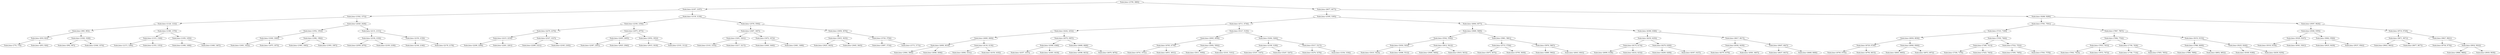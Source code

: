 digraph G{
752684363 [label="Node{data=[3799, 3880]}"]
752684363 -> 2123444693
2123444693 [label="Node{data=[2187, 2187]}"]
2123444693 -> 773662650
773662650 [label="Node{data=[1502, 1572]}"]
773662650 -> 1641415002
1641415002 [label="Node{data=[1126, 1232]}"]
1641415002 -> 623247230
623247230 [label="Node{data=[965, 965]}"]
623247230 -> 1380806038
1380806038 [label="Node{data=[818, 822]}"]
1380806038 -> 355115154
355115154 [label="Node{data=[770, 770]}"]
1380806038 -> 1151844284
1151844284 [label="Node{data=[853, 926]}"]
623247230 -> 1324578393
1324578393 [label="Node{data=[1028, 1028]}"]
1324578393 -> 2003534796
2003534796 [label="Node{data=[992, 997]}"]
1324578393 -> 931496835
931496835 [label="Node{data=[1046, 1074]}"]
1641415002 -> 1311146128
1311146128 [label="Node{data=[1360, 1370]}"]
1311146128 -> 464676531
464676531 [label="Node{data=[1315, 1326]}"]
464676531 -> 812446698
812446698 [label="Node{data=[1273, 1284]}"]
464676531 -> 737077247
737077247 [label="Node{data=[1353, 1353]}"]
1311146128 -> 1362546706
1362546706 [label="Node{data=[1450, 1450]}"]
1362546706 -> 1496949625
1496949625 [label="Node{data=[1408, 1408]}"]
1362546706 -> 236840983
236840983 [label="Node{data=[1460, 1467]}"]
773662650 -> 1376790324
1376790324 [label="Node{data=[2028, 2028]}"]
1376790324 -> 893504292
893504292 [label="Node{data=[1952, 1952]}"]
893504292 -> 561480862
561480862 [label="Node{data=[1640, 1640]}"]
561480862 -> 1087081975
1087081975 [label="Node{data=[1601, 1622]}"]
561480862 -> 330382173
330382173 [label="Node{data=[1875, 1875]}"]
893504292 -> 680712932
680712932 [label="Node{data=[1982, 1982]}"]
680712932 -> 895281180
895281180 [label="Node{data=[1965, 1965]}"]
680712932 -> 694452085
694452085 [label="Node{data=[1993, 1997]}"]
1376790324 -> 857068247
857068247 [label="Node{data=[2131, 2131]}"]
857068247 -> 225344427
225344427 [label="Node{data=[2104, 2104]}"]
225344427 -> 1604353554
1604353554 [label="Node{data=[2058, 2070]}"]
225344427 -> 1437941060
1437941060 [label="Node{data=[2109, 2109]}"]
857068247 -> 1210830415
1210830415 [label="Node{data=[2150, 2150]}"]
1210830415 -> 912672706
912672706 [label="Node{data=[2146, 2146]}"]
1210830415 -> 1785397234
1785397234 [label="Node{data=[2178, 2178]}"]
2123444693 -> 373928166
373928166 [label="Node{data=[3139, 3139]}"]
373928166 -> 8805846
8805846 [label="Node{data=[2356, 2356]}"]
8805846 -> 81412691
81412691 [label="Node{data=[2270, 2270]}"]
81412691 -> 963815509
963815509 [label="Node{data=[2215, 2234]}"]
963815509 -> 1659367709
1659367709 [label="Node{data=[2206, 2206]}"]
963815509 -> 1346201722
1346201722 [label="Node{data=[2261, 2261]}"]
81412691 -> 111374580
111374580 [label="Node{data=[2327, 2327]}"]
111374580 -> 717176949
717176949 [label="Node{data=[2289, 2321]}"]
111374580 -> 1997353766
1997353766 [label="Node{data=[2345, 2345]}"]
8805846 -> 1288235781
1288235781 [label="Node{data=[2975, 2975]}"]
1288235781 -> 1374754488
1374754488 [label="Node{data=[2405, 2405]}"]
1374754488 -> 27084827
27084827 [label="Node{data=[2387, 2387]}"]
1374754488 -> 530042637
530042637 [label="Node{data=[2925, 2946]}"]
1288235781 -> 336371513
336371513 [label="Node{data=[3052, 3052]}"]
336371513 -> 1301352406
1301352406 [label="Node{data=[3015, 3018]}"]
336371513 -> 640113647
640113647 [label="Node{data=[3101, 3112]}"]
373928166 -> 124323713
124323713 [label="Node{data=[3578, 3594]}"]
124323713 -> 2011997442
2011997442 [label="Node{data=[3407, 3407]}"]
2011997442 -> 843512726
843512726 [label="Node{data=[3201, 3201]}"]
843512726 -> 773989906
773989906 [label="Node{data=[3143, 3143]}"]
843512726 -> 1631086936
1631086936 [label="Node{data=[3217, 3217]}"]
2011997442 -> 1944978632
1944978632 [label="Node{data=[3472, 3472]}"]
1944978632 -> 1987169128
1987169128 [label="Node{data=[3440, 3440]}"]
1944978632 -> 1239183618
1239183618 [label="Node{data=[3481, 3498]}"]
124323713 -> 1804379080
1804379080 [label="Node{data=[3658, 3676]}"]
1804379080 -> 1757880885
1757880885 [label="Node{data=[3635, 3635]}"]
1757880885 -> 278240974
278240974 [label="Node{data=[3625, 3625]}"]
1757880885 -> 980138431
980138431 [label="Node{data=[3645, 3645]}"]
1804379080 -> 888655833
888655833 [label="Node{data=[3720, 3756]}"]
888655833 -> 1710265848
1710265848 [label="Node{data=[3697, 3716]}"]
888655833 -> 1504642150
1504642150 [label="Node{data=[3775, 3775]}"]
752684363 -> 1047460013
1047460013 [label="Node{data=[6677, 6677]}"]
1047460013 -> 879583678
879583678 [label="Node{data=[5395, 5395]}"]
879583678 -> 1431530910
1431530910 [label="Node{data=[4711, 4730]}"]
1431530910 -> 1954471782
1954471782 [label="Node{data=[4242, 4252]}"]
1954471782 -> 1025309396
1025309396 [label="Node{data=[4069, 4069]}"]
1025309396 -> 1646464088
1646464088 [label="Node{data=[4000, 4019]}"]
1646464088 -> 752001567
752001567 [label="Node{data=[3904, 3904]}"]
1646464088 -> 777379084
777379084 [label="Node{data=[4046, 4046]}"]
1025309396 -> 1950701640
1950701640 [label="Node{data=[4130, 4130]}"]
1950701640 -> 243194708
243194708 [label="Node{data=[4084, 4101]}"]
1950701640 -> 931480286
931480286 [label="Node{data=[4150, 4183]}"]
1954471782 -> 926434463
926434463 [label="Node{data=[4570, 4587]}"]
926434463 -> 1776409896
1776409896 [label="Node{data=[4368, 4368]}"]
1776409896 -> 297602875
297602875 [label="Node{data=[4357, 4357]}"]
1776409896 -> 204684384
204684384 [label="Node{data=[4383, 4418]}"]
926434463 -> 2044366277
2044366277 [label="Node{data=[4668, 4668]}"]
2044366277 -> 515184459
515184459 [label="Node{data=[4598, 4633]}"]
2044366277 -> 1728579441
1728579441 [label="Node{data=[4676, 4676]}"]
1431530910 -> 1926096844
1926096844 [label="Node{data=[5127, 5145]}"]
1926096844 -> 1607792885
1607792885 [label="Node{data=[4945, 4958]}"]
1607792885 -> 1768792843
1768792843 [label="Node{data=[4765, 4778]}"]
1768792843 -> 1316557528
1316557528 [label="Node{data=[4741, 4741]}"]
1768792843 -> 1402433372
1402433372 [label="Node{data=[4931, 4931]}"]
1607792885 -> 737945227
737945227 [label="Node{data=[5092, 5092]}"]
737945227 -> 797814020
797814020 [label="Node{data=[5011, 5056]}"]
737945227 -> 702846463
702846463 [label="Node{data=[5101, 5101]}"]
1926096844 -> 1105322512
1105322512 [label="Node{data=[5264, 5264]}"]
1105322512 -> 199449817
199449817 [label="Node{data=[5199, 5199]}"]
199449817 -> 1229202732
1229202732 [label="Node{data=[5167, 5167]}"]
199449817 -> 1149377174
1149377174 [label="Node{data=[5247, 5247]}"]
1105322512 -> 171802996
171802996 [label="Node{data=[5317, 5317]}"]
171802996 -> 464064894
464064894 [label="Node{data=[5276, 5276]}"]
171802996 -> 1932274274
1932274274 [label="Node{data=[5356, 5356]}"]
879583678 -> 657381435
657381435 [label="Node{data=[6064, 6077]}"]
657381435 -> 1107217291
1107217291 [label="Node{data=[5669, 5669]}"]
1107217291 -> 302977067
302977067 [label="Node{data=[5542, 5542]}"]
302977067 -> 6444850
6444850 [label="Node{data=[5454, 5454]}"]
6444850 -> 1373419525
1373419525 [label="Node{data=[5410, 5423]}"]
6444850 -> 1716093734
1716093734 [label="Node{data=[5496, 5512]}"]
302977067 -> 212683148
212683148 [label="Node{data=[5612, 5612]}"]
212683148 -> 509891820
509891820 [label="Node{data=[5600, 5600]}"]
212683148 -> 718068661
718068661 [label="Node{data=[5633, 5633]}"]
1107217291 -> 11939193
11939193 [label="Node{data=[5861, 5861]}"]
11939193 -> 1714550218
1714550218 [label="Node{data=[5715, 5756]}"]
1714550218 -> 1523457748
1523457748 [label="Node{data=[5675, 5675]}"]
1714550218 -> 370370379
370370379 [label="Node{data=[5795, 5839]}"]
11939193 -> 671046933
671046933 [label="Node{data=[5976, 5987]}"]
671046933 -> 1309238149
1309238149 [label="Node{data=[5889, 5902]}"]
671046933 -> 1687940142
1687940142 [label="Node{data=[6043, 6043]}"]
657381435 -> 1765795529
1765795529 [label="Node{data=[6368, 6368]}"]
1765795529 -> 888473870
888473870 [label="Node{data=[6250, 6250]}"]
888473870 -> 837108062
837108062 [label="Node{data=[6174, 6174]}"]
837108062 -> 170144208
170144208 [label="Node{data=[6099, 6148]}"]
837108062 -> 482052083
482052083 [label="Node{data=[6232, 6232]}"]
888473870 -> 1720339
1720339 [label="Node{data=[6279, 6300]}"]
1720339 -> 460201727
460201727 [label="Node{data=[6269, 6269]}"]
1720339 -> 812586739
812586739 [label="Node{data=[6307, 6327]}"]
1765795529 -> 1881901842
1881901842 [label="Node{data=[6617, 6617]}"]
1881901842 -> 585324508
585324508 [label="Node{data=[6392, 6439]}"]
585324508 -> 1234250905
1234250905 [label="Node{data=[6379, 6379]}"]
585324508 -> 16868310
16868310 [label="Node{data=[6581, 6607]}"]
1881901842 -> 769530879
769530879 [label="Node{data=[6647, 6647]}"]
769530879 -> 364639279
364639279 [label="Node{data=[6637, 6637]}"]
769530879 -> 1427040229
1427040229 [label="Node{data=[6668, 6668]}"]
1047460013 -> 1604002113
1604002113 [label="Node{data=[9288, 9289]}"]
1604002113 -> 38262958
38262958 [label="Node{data=[7591, 7591]}"]
38262958 -> 1217875525
1217875525 [label="Node{data=[7333, 7349]}"]
1217875525 -> 1787079037
1787079037 [label="Node{data=[6836, 6836]}"]
1787079037 -> 1813187653
1813187653 [label="Node{data=[6729, 6729]}"]
1813187653 -> 1353530305
1353530305 [label="Node{data=[6700, 6705]}"]
1813187653 -> 574268151
574268151 [label="Node{data=[6794, 6815]}"]
1787079037 -> 1832532108
1832532108 [label="Node{data=[6940, 6940]}"]
1832532108 -> 423583818
423583818 [label="Node{data=[6845, 6845]}"]
1832532108 -> 552936351
552936351 [label="Node{data=[6972, 6972]}"]
1217875525 -> 1471086700
1471086700 [label="Node{data=[7450, 7464]}"]
1471086700 -> 1810742349
1810742349 [label="Node{data=[7389, 7413]}"]
1810742349 -> 154319946
154319946 [label="Node{data=[7356, 7376]}"]
1810742349 -> 13803304
13803304 [label="Node{data=[7425, 7443]}"]
1471086700 -> 802243390
802243390 [label="Node{data=[7522, 7552]}"]
802243390 -> 702061917
702061917 [label="Node{data=[7495, 7495]}"]
802243390 -> 890545344
890545344 [label="Node{data=[7563, 7578]}"]
38262958 -> 556488341
556488341 [label="Node{data=[7867, 7867]}"]
556488341 -> 71706941
71706941 [label="Node{data=[7684, 7702]}"]
71706941 -> 1771667101
1771667101 [label="Node{data=[7653, 7653]}"]
1771667101 -> 2033968586
2033968586 [label="Node{data=[7602, 7623]}"]
1771667101 -> 48208774
48208774 [label="Node{data=[7672, 7672]}"]
71706941 -> 929383713
929383713 [label="Node{data=[7790, 7838]}"]
929383713 -> 363509958
363509958 [label="Node{data=[7706, 7716]}"]
929383713 -> 865667596
865667596 [label="Node{data=[7855, 7855]}"]
556488341 -> 1306834002
1306834002 [label="Node{data=[9153, 9153]}"]
1306834002 -> 1354083458
1354083458 [label="Node{data=[7986, 8009]}"]
1354083458 -> 270095066
270095066 [label="Node{data=[7899, 7899]}"]
1354083458 -> 1806431167
1806431167 [label="Node{data=[8852, 8852]}"]
1306834002 -> 50699452
50699452 [label="Node{data=[9225, 9240]}"]
50699452 -> 2125062626
2125062626 [label="Node{data=[9189, 9189]}"]
50699452 -> 620557167
620557167 [label="Node{data=[9259, 9259]}"]
1604002113 -> 285133380
285133380 [label="Node{data=[9597, 9626]}"]
285133380 -> 1068586139
1068586139 [label="Node{data=[9384, 9395]}"]
1068586139 -> 245765246
245765246 [label="Node{data=[9329, 9347]}"]
245765246 -> 1292040526
1292040526 [label="Node{data=[9318, 9318]}"]
245765246 -> 726181440
726181440 [label="Node{data=[9361, 9361]}"]
1068586139 -> 510147134
510147134 [label="Node{data=[9462, 9506]}"]
510147134 -> 542365801
542365801 [label="Node{data=[9435, 9439]}"]
510147134 -> 2051120548
2051120548 [label="Node{data=[9537, 9562]}"]
285133380 -> 341138954
341138954 [label="Node{data=[9710, 9729]}"]
341138954 -> 1270038388
1270038388 [label="Node{data=[9671, 9671]}"]
1270038388 -> 1973233403
1973233403 [label="Node{data=[9643, 9643]}"]
1270038388 -> 63387985
63387985 [label="Node{data=[9677, 9677]}"]
341138954 -> 1029472813
1029472813 [label="Node{data=[9827, 9841]}"]
1029472813 -> 1866875501
1866875501 [label="Node{data=[9738, 9776]}"]
1029472813 -> 1936722816
1936722816 [label="Node{data=[9932, 9932]}"]
1936722816 -> 1237825806
1237825806 [label="Node{data=[9866, 9866]}"]
1936722816 -> 282265585
282265585 [label="Node{data=[9939, 9939]}"]
}